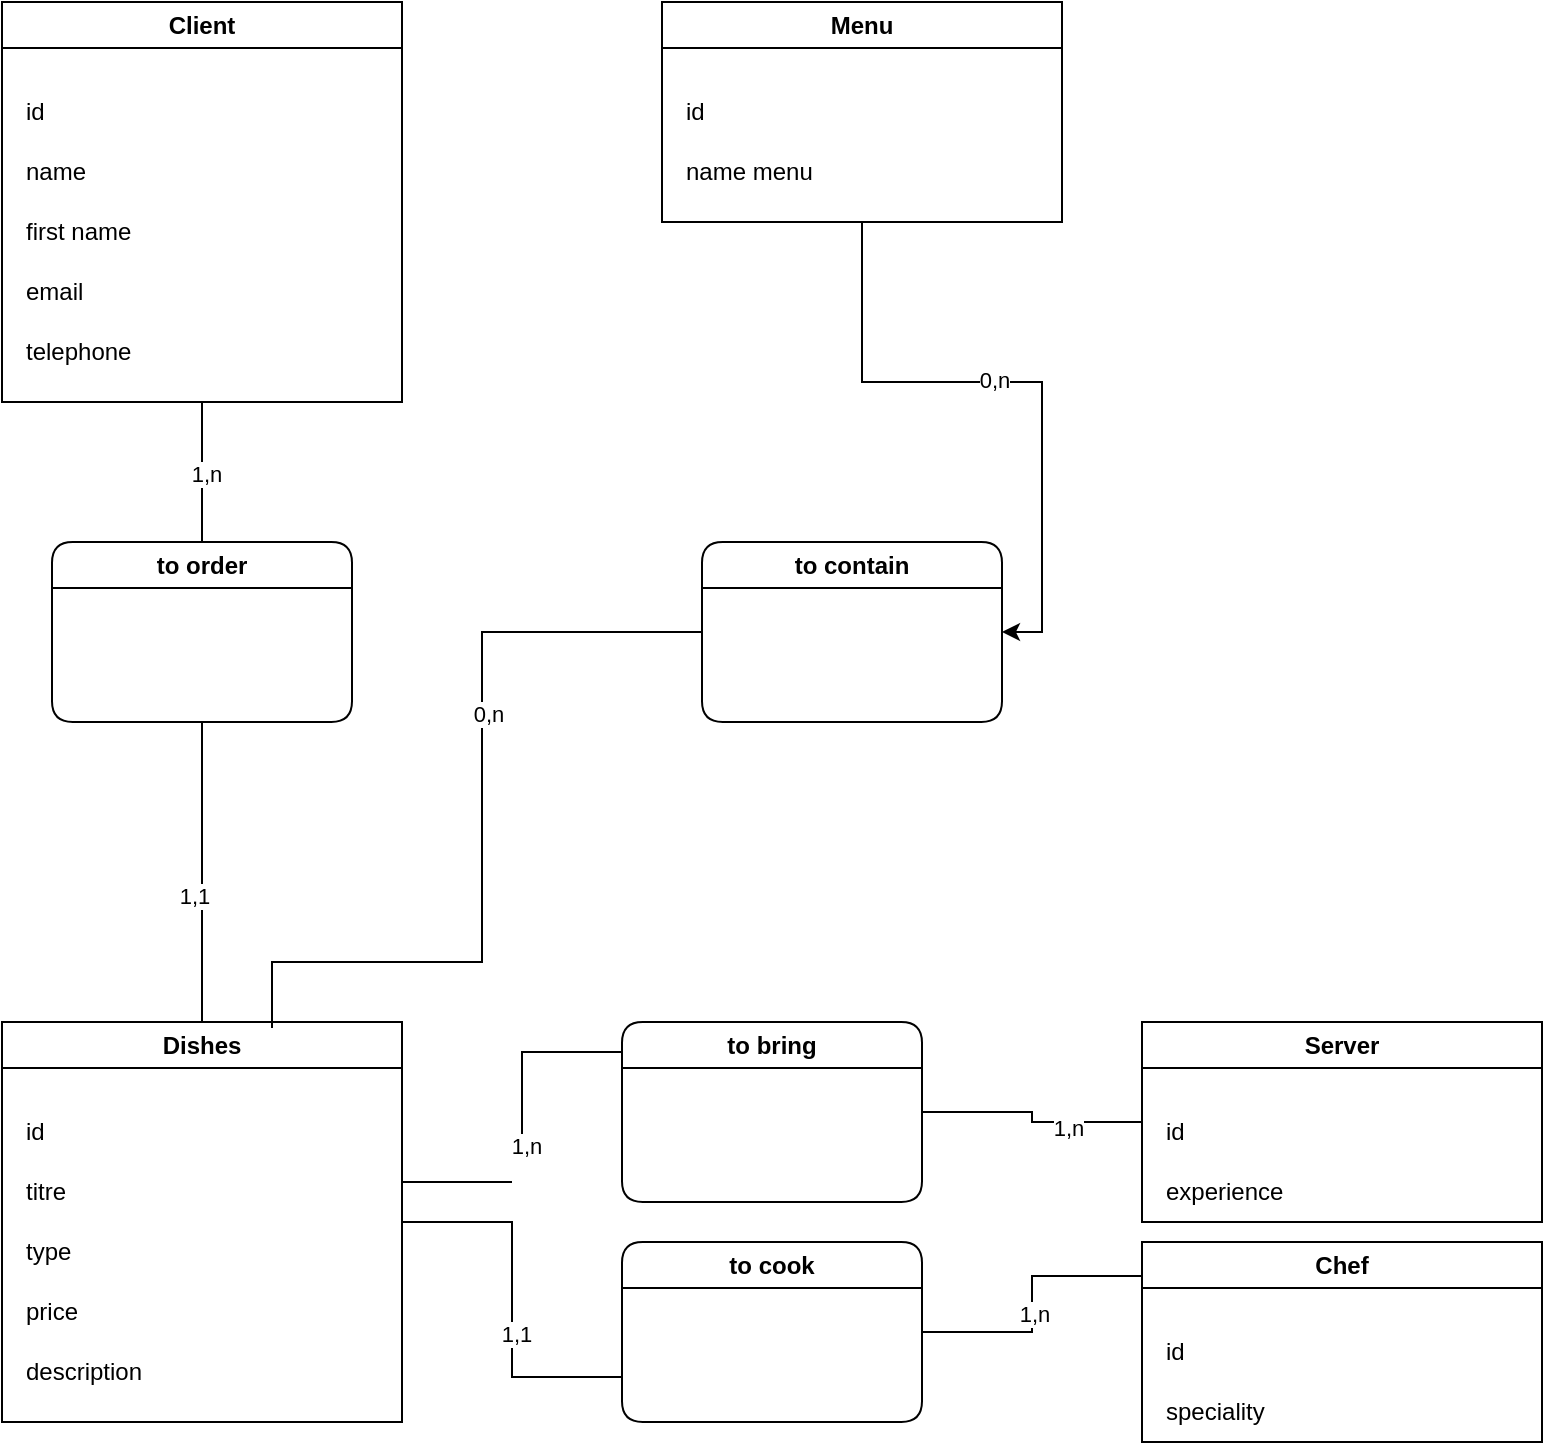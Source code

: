 <mxfile version="26.0.11">
  <diagram name="Page-1" id="PlA0bTD1htJH5vswvW3-">
    <mxGraphModel dx="1434" dy="1955" grid="1" gridSize="10" guides="1" tooltips="1" connect="1" arrows="1" fold="1" page="1" pageScale="1" pageWidth="827" pageHeight="1169" math="0" shadow="0">
      <root>
        <mxCell id="0" />
        <mxCell id="1" parent="0" />
        <mxCell id="Mnq4h092WNaVHmd3vgpn-35" style="edgeStyle=orthogonalEdgeStyle;rounded=0;orthogonalLoop=1;jettySize=auto;html=1;entryX=0;entryY=0.75;entryDx=0;entryDy=0;endArrow=none;startFill=0;" edge="1" parent="1" source="Mnq4h092WNaVHmd3vgpn-1" target="Mnq4h092WNaVHmd3vgpn-33">
          <mxGeometry relative="1" as="geometry" />
        </mxCell>
        <mxCell id="Mnq4h092WNaVHmd3vgpn-38" value="1,1" style="edgeLabel;html=1;align=center;verticalAlign=middle;resizable=0;points=[];" vertex="1" connectable="0" parent="Mnq4h092WNaVHmd3vgpn-35">
          <mxGeometry x="0.185" y="2" relative="1" as="geometry">
            <mxPoint as="offset" />
          </mxGeometry>
        </mxCell>
        <mxCell id="Mnq4h092WNaVHmd3vgpn-1" value="Dishes" style="swimlane;whiteSpace=wrap;html=1;" vertex="1" parent="1">
          <mxGeometry x="80" y="430" width="200" height="200" as="geometry" />
        </mxCell>
        <mxCell id="Mnq4h092WNaVHmd3vgpn-2" value="id" style="text;html=1;align=left;verticalAlign=middle;resizable=0;points=[];autosize=1;strokeColor=none;fillColor=none;" vertex="1" parent="Mnq4h092WNaVHmd3vgpn-1">
          <mxGeometry x="10" y="40" width="30" height="30" as="geometry" />
        </mxCell>
        <mxCell id="Mnq4h092WNaVHmd3vgpn-3" value="titre" style="text;html=1;align=left;verticalAlign=middle;resizable=0;points=[];autosize=1;strokeColor=none;fillColor=none;" vertex="1" parent="Mnq4h092WNaVHmd3vgpn-1">
          <mxGeometry x="10" y="70" width="40" height="30" as="geometry" />
        </mxCell>
        <mxCell id="Mnq4h092WNaVHmd3vgpn-4" value="price" style="text;html=1;align=left;verticalAlign=middle;resizable=0;points=[];autosize=1;strokeColor=none;fillColor=none;" vertex="1" parent="Mnq4h092WNaVHmd3vgpn-1">
          <mxGeometry x="10" y="130" width="50" height="30" as="geometry" />
        </mxCell>
        <mxCell id="Mnq4h092WNaVHmd3vgpn-48" value="type" style="text;html=1;align=left;verticalAlign=middle;resizable=0;points=[];autosize=1;strokeColor=none;fillColor=none;" vertex="1" parent="Mnq4h092WNaVHmd3vgpn-1">
          <mxGeometry x="10" y="100" width="50" height="30" as="geometry" />
        </mxCell>
        <mxCell id="Mnq4h092WNaVHmd3vgpn-49" value="description" style="text;html=1;align=left;verticalAlign=middle;resizable=0;points=[];autosize=1;strokeColor=none;fillColor=none;" vertex="1" parent="Mnq4h092WNaVHmd3vgpn-1">
          <mxGeometry x="10" y="160" width="80" height="30" as="geometry" />
        </mxCell>
        <mxCell id="Mnq4h092WNaVHmd3vgpn-13" style="edgeStyle=orthogonalEdgeStyle;rounded=0;orthogonalLoop=1;jettySize=auto;html=1;endArrow=none;startFill=0;" edge="1" parent="1" source="Mnq4h092WNaVHmd3vgpn-5" target="Mnq4h092WNaVHmd3vgpn-9">
          <mxGeometry relative="1" as="geometry" />
        </mxCell>
        <mxCell id="Mnq4h092WNaVHmd3vgpn-16" value="1,n" style="edgeLabel;html=1;align=center;verticalAlign=middle;resizable=0;points=[];" vertex="1" connectable="0" parent="Mnq4h092WNaVHmd3vgpn-13">
          <mxGeometry x="0.033" y="2" relative="1" as="geometry">
            <mxPoint as="offset" />
          </mxGeometry>
        </mxCell>
        <mxCell id="Mnq4h092WNaVHmd3vgpn-5" value="Client" style="swimlane;whiteSpace=wrap;html=1;" vertex="1" parent="1">
          <mxGeometry x="80" y="-80" width="200" height="200" as="geometry" />
        </mxCell>
        <mxCell id="Mnq4h092WNaVHmd3vgpn-6" value="id" style="text;html=1;align=left;verticalAlign=middle;resizable=0;points=[];autosize=1;strokeColor=none;fillColor=none;" vertex="1" parent="Mnq4h092WNaVHmd3vgpn-5">
          <mxGeometry x="10" y="40" width="30" height="30" as="geometry" />
        </mxCell>
        <mxCell id="Mnq4h092WNaVHmd3vgpn-7" value="name" style="text;html=1;align=left;verticalAlign=middle;resizable=0;points=[];autosize=1;strokeColor=none;fillColor=none;" vertex="1" parent="Mnq4h092WNaVHmd3vgpn-5">
          <mxGeometry x="10" y="70" width="50" height="30" as="geometry" />
        </mxCell>
        <mxCell id="Mnq4h092WNaVHmd3vgpn-8" value="email" style="text;html=1;align=left;verticalAlign=middle;resizable=0;points=[];autosize=1;strokeColor=none;fillColor=none;" vertex="1" parent="Mnq4h092WNaVHmd3vgpn-5">
          <mxGeometry x="10" y="130" width="50" height="30" as="geometry" />
        </mxCell>
        <mxCell id="Mnq4h092WNaVHmd3vgpn-15" value="telephone" style="text;html=1;align=left;verticalAlign=middle;resizable=0;points=[];autosize=1;strokeColor=none;fillColor=none;" vertex="1" parent="Mnq4h092WNaVHmd3vgpn-5">
          <mxGeometry x="10" y="160" width="80" height="30" as="geometry" />
        </mxCell>
        <mxCell id="Mnq4h092WNaVHmd3vgpn-39" value="first name" style="text;html=1;align=left;verticalAlign=middle;resizable=0;points=[];autosize=1;strokeColor=none;fillColor=none;" vertex="1" parent="Mnq4h092WNaVHmd3vgpn-5">
          <mxGeometry x="10" y="100" width="80" height="30" as="geometry" />
        </mxCell>
        <mxCell id="Mnq4h092WNaVHmd3vgpn-14" style="edgeStyle=orthogonalEdgeStyle;rounded=0;orthogonalLoop=1;jettySize=auto;html=1;entryX=0.5;entryY=0;entryDx=0;entryDy=0;endArrow=none;startFill=0;" edge="1" parent="1" source="Mnq4h092WNaVHmd3vgpn-9" target="Mnq4h092WNaVHmd3vgpn-1">
          <mxGeometry relative="1" as="geometry" />
        </mxCell>
        <mxCell id="Mnq4h092WNaVHmd3vgpn-17" value="1,1" style="edgeLabel;html=1;align=center;verticalAlign=middle;resizable=0;points=[];" vertex="1" connectable="0" parent="Mnq4h092WNaVHmd3vgpn-14">
          <mxGeometry x="0.16" y="-4" relative="1" as="geometry">
            <mxPoint as="offset" />
          </mxGeometry>
        </mxCell>
        <mxCell id="Mnq4h092WNaVHmd3vgpn-9" value="to order" style="swimlane;whiteSpace=wrap;html=1;rounded=1;" vertex="1" parent="1">
          <mxGeometry x="105" y="190" width="150" height="90" as="geometry" />
        </mxCell>
        <mxCell id="Mnq4h092WNaVHmd3vgpn-25" style="edgeStyle=orthogonalEdgeStyle;rounded=0;orthogonalLoop=1;jettySize=auto;html=1;entryX=1;entryY=0.5;entryDx=0;entryDy=0;endArrow=none;startFill=0;exitX=0;exitY=0.5;exitDx=0;exitDy=0;" edge="1" parent="1" source="Mnq4h092WNaVHmd3vgpn-45" target="Mnq4h092WNaVHmd3vgpn-24">
          <mxGeometry relative="1" as="geometry">
            <mxPoint x="710" y="380" as="sourcePoint" />
          </mxGeometry>
        </mxCell>
        <mxCell id="Mnq4h092WNaVHmd3vgpn-27" value="1,n" style="edgeLabel;html=1;align=center;verticalAlign=middle;resizable=0;points=[];" vertex="1" connectable="0" parent="Mnq4h092WNaVHmd3vgpn-25">
          <mxGeometry x="-0.357" y="3" relative="1" as="geometry">
            <mxPoint as="offset" />
          </mxGeometry>
        </mxCell>
        <mxCell id="Mnq4h092WNaVHmd3vgpn-34" style="edgeStyle=orthogonalEdgeStyle;rounded=0;orthogonalLoop=1;jettySize=auto;html=1;entryX=1;entryY=0.5;entryDx=0;entryDy=0;endArrow=none;startFill=0;exitX=0.005;exitY=0.17;exitDx=0;exitDy=0;exitPerimeter=0;" edge="1" parent="1" source="Mnq4h092WNaVHmd3vgpn-40" target="Mnq4h092WNaVHmd3vgpn-33">
          <mxGeometry relative="1" as="geometry">
            <mxPoint x="650" y="510.1" as="sourcePoint" />
          </mxGeometry>
        </mxCell>
        <mxCell id="Mnq4h092WNaVHmd3vgpn-37" value="1,n" style="edgeLabel;html=1;align=center;verticalAlign=middle;resizable=0;points=[];" vertex="1" connectable="0" parent="Mnq4h092WNaVHmd3vgpn-34">
          <mxGeometry x="0.076" y="1" relative="1" as="geometry">
            <mxPoint as="offset" />
          </mxGeometry>
        </mxCell>
        <mxCell id="Mnq4h092WNaVHmd3vgpn-26" style="edgeStyle=orthogonalEdgeStyle;rounded=0;orthogonalLoop=1;jettySize=auto;html=1;entryX=1;entryY=0.5;entryDx=0;entryDy=0;endArrow=none;startFill=0;exitX=0;exitY=0.5;exitDx=0;exitDy=0;" edge="1" parent="1" source="Mnq4h092WNaVHmd3vgpn-24" target="Mnq4h092WNaVHmd3vgpn-1">
          <mxGeometry relative="1" as="geometry">
            <Array as="points">
              <mxPoint x="340" y="445" />
              <mxPoint x="340" y="510" />
            </Array>
          </mxGeometry>
        </mxCell>
        <mxCell id="Mnq4h092WNaVHmd3vgpn-28" value="1,n&lt;div&gt;&lt;br&gt;&lt;/div&gt;" style="edgeLabel;html=1;align=center;verticalAlign=middle;resizable=0;points=[];" vertex="1" connectable="0" parent="Mnq4h092WNaVHmd3vgpn-26">
          <mxGeometry x="0.189" y="2" relative="1" as="geometry">
            <mxPoint as="offset" />
          </mxGeometry>
        </mxCell>
        <mxCell id="Mnq4h092WNaVHmd3vgpn-24" value="to bring" style="swimlane;whiteSpace=wrap;html=1;rounded=1;" vertex="1" parent="1">
          <mxGeometry x="390" y="430" width="150" height="90" as="geometry" />
        </mxCell>
        <mxCell id="Mnq4h092WNaVHmd3vgpn-33" value="to cook" style="swimlane;whiteSpace=wrap;html=1;rounded=1;" vertex="1" parent="1">
          <mxGeometry x="390" y="540" width="150" height="90" as="geometry" />
        </mxCell>
        <mxCell id="Mnq4h092WNaVHmd3vgpn-40" value="Chef" style="swimlane;whiteSpace=wrap;html=1;" vertex="1" parent="1">
          <mxGeometry x="650" y="540" width="200" height="100" as="geometry" />
        </mxCell>
        <mxCell id="Mnq4h092WNaVHmd3vgpn-41" value="id" style="text;html=1;align=left;verticalAlign=middle;resizable=0;points=[];autosize=1;strokeColor=none;fillColor=none;" vertex="1" parent="Mnq4h092WNaVHmd3vgpn-40">
          <mxGeometry x="10" y="40" width="30" height="30" as="geometry" />
        </mxCell>
        <mxCell id="Mnq4h092WNaVHmd3vgpn-44" value="speciality" style="text;html=1;align=left;verticalAlign=middle;resizable=0;points=[];autosize=1;strokeColor=none;fillColor=none;" vertex="1" parent="Mnq4h092WNaVHmd3vgpn-40">
          <mxGeometry x="10" y="70" width="70" height="30" as="geometry" />
        </mxCell>
        <mxCell id="Mnq4h092WNaVHmd3vgpn-45" value="Server" style="swimlane;whiteSpace=wrap;html=1;" vertex="1" parent="1">
          <mxGeometry x="650" y="430" width="200" height="100" as="geometry" />
        </mxCell>
        <mxCell id="Mnq4h092WNaVHmd3vgpn-46" value="id" style="text;html=1;align=left;verticalAlign=middle;resizable=0;points=[];autosize=1;strokeColor=none;fillColor=none;" vertex="1" parent="Mnq4h092WNaVHmd3vgpn-45">
          <mxGeometry x="10" y="40" width="30" height="30" as="geometry" />
        </mxCell>
        <mxCell id="Mnq4h092WNaVHmd3vgpn-47" value="experience" style="text;html=1;align=left;verticalAlign=middle;resizable=0;points=[];autosize=1;strokeColor=none;fillColor=none;" vertex="1" parent="Mnq4h092WNaVHmd3vgpn-45">
          <mxGeometry x="10" y="70" width="80" height="30" as="geometry" />
        </mxCell>
        <mxCell id="Mnq4h092WNaVHmd3vgpn-61" style="edgeStyle=orthogonalEdgeStyle;rounded=0;orthogonalLoop=1;jettySize=auto;html=1;entryX=1;entryY=0.5;entryDx=0;entryDy=0;" edge="1" parent="1" source="Mnq4h092WNaVHmd3vgpn-50" target="Mnq4h092WNaVHmd3vgpn-56">
          <mxGeometry relative="1" as="geometry" />
        </mxCell>
        <mxCell id="Mnq4h092WNaVHmd3vgpn-62" value="0,n" style="edgeLabel;html=1;align=center;verticalAlign=middle;resizable=0;points=[];" vertex="1" connectable="0" parent="Mnq4h092WNaVHmd3vgpn-61">
          <mxGeometry x="-0.073" y="1" relative="1" as="geometry">
            <mxPoint as="offset" />
          </mxGeometry>
        </mxCell>
        <mxCell id="Mnq4h092WNaVHmd3vgpn-50" value="Menu" style="swimlane;whiteSpace=wrap;html=1;" vertex="1" parent="1">
          <mxGeometry x="410" y="-80" width="200" height="110" as="geometry" />
        </mxCell>
        <mxCell id="Mnq4h092WNaVHmd3vgpn-51" value="id" style="text;html=1;align=left;verticalAlign=middle;resizable=0;points=[];autosize=1;strokeColor=none;fillColor=none;" vertex="1" parent="Mnq4h092WNaVHmd3vgpn-50">
          <mxGeometry x="10" y="40" width="30" height="30" as="geometry" />
        </mxCell>
        <mxCell id="Mnq4h092WNaVHmd3vgpn-52" value="name menu" style="text;html=1;align=left;verticalAlign=middle;resizable=0;points=[];autosize=1;strokeColor=none;fillColor=none;" vertex="1" parent="Mnq4h092WNaVHmd3vgpn-50">
          <mxGeometry x="10" y="70" width="90" height="30" as="geometry" />
        </mxCell>
        <mxCell id="Mnq4h092WNaVHmd3vgpn-56" value="to contain" style="swimlane;whiteSpace=wrap;html=1;rounded=1;" vertex="1" parent="1">
          <mxGeometry x="430" y="190" width="150" height="90" as="geometry" />
        </mxCell>
        <mxCell id="Mnq4h092WNaVHmd3vgpn-58" style="edgeStyle=orthogonalEdgeStyle;rounded=0;orthogonalLoop=1;jettySize=auto;html=1;entryX=0.675;entryY=0.015;entryDx=0;entryDy=0;entryPerimeter=0;endArrow=none;startFill=0;" edge="1" parent="1" source="Mnq4h092WNaVHmd3vgpn-56" target="Mnq4h092WNaVHmd3vgpn-1">
          <mxGeometry relative="1" as="geometry">
            <Array as="points">
              <mxPoint x="320" y="235" />
              <mxPoint x="320" y="400" />
              <mxPoint x="215" y="400" />
            </Array>
          </mxGeometry>
        </mxCell>
        <mxCell id="Mnq4h092WNaVHmd3vgpn-60" value="0,n" style="edgeLabel;html=1;align=center;verticalAlign=middle;resizable=0;points=[];" vertex="1" connectable="0" parent="Mnq4h092WNaVHmd3vgpn-58">
          <mxGeometry x="-0.269" y="3" relative="1" as="geometry">
            <mxPoint as="offset" />
          </mxGeometry>
        </mxCell>
      </root>
    </mxGraphModel>
  </diagram>
</mxfile>
